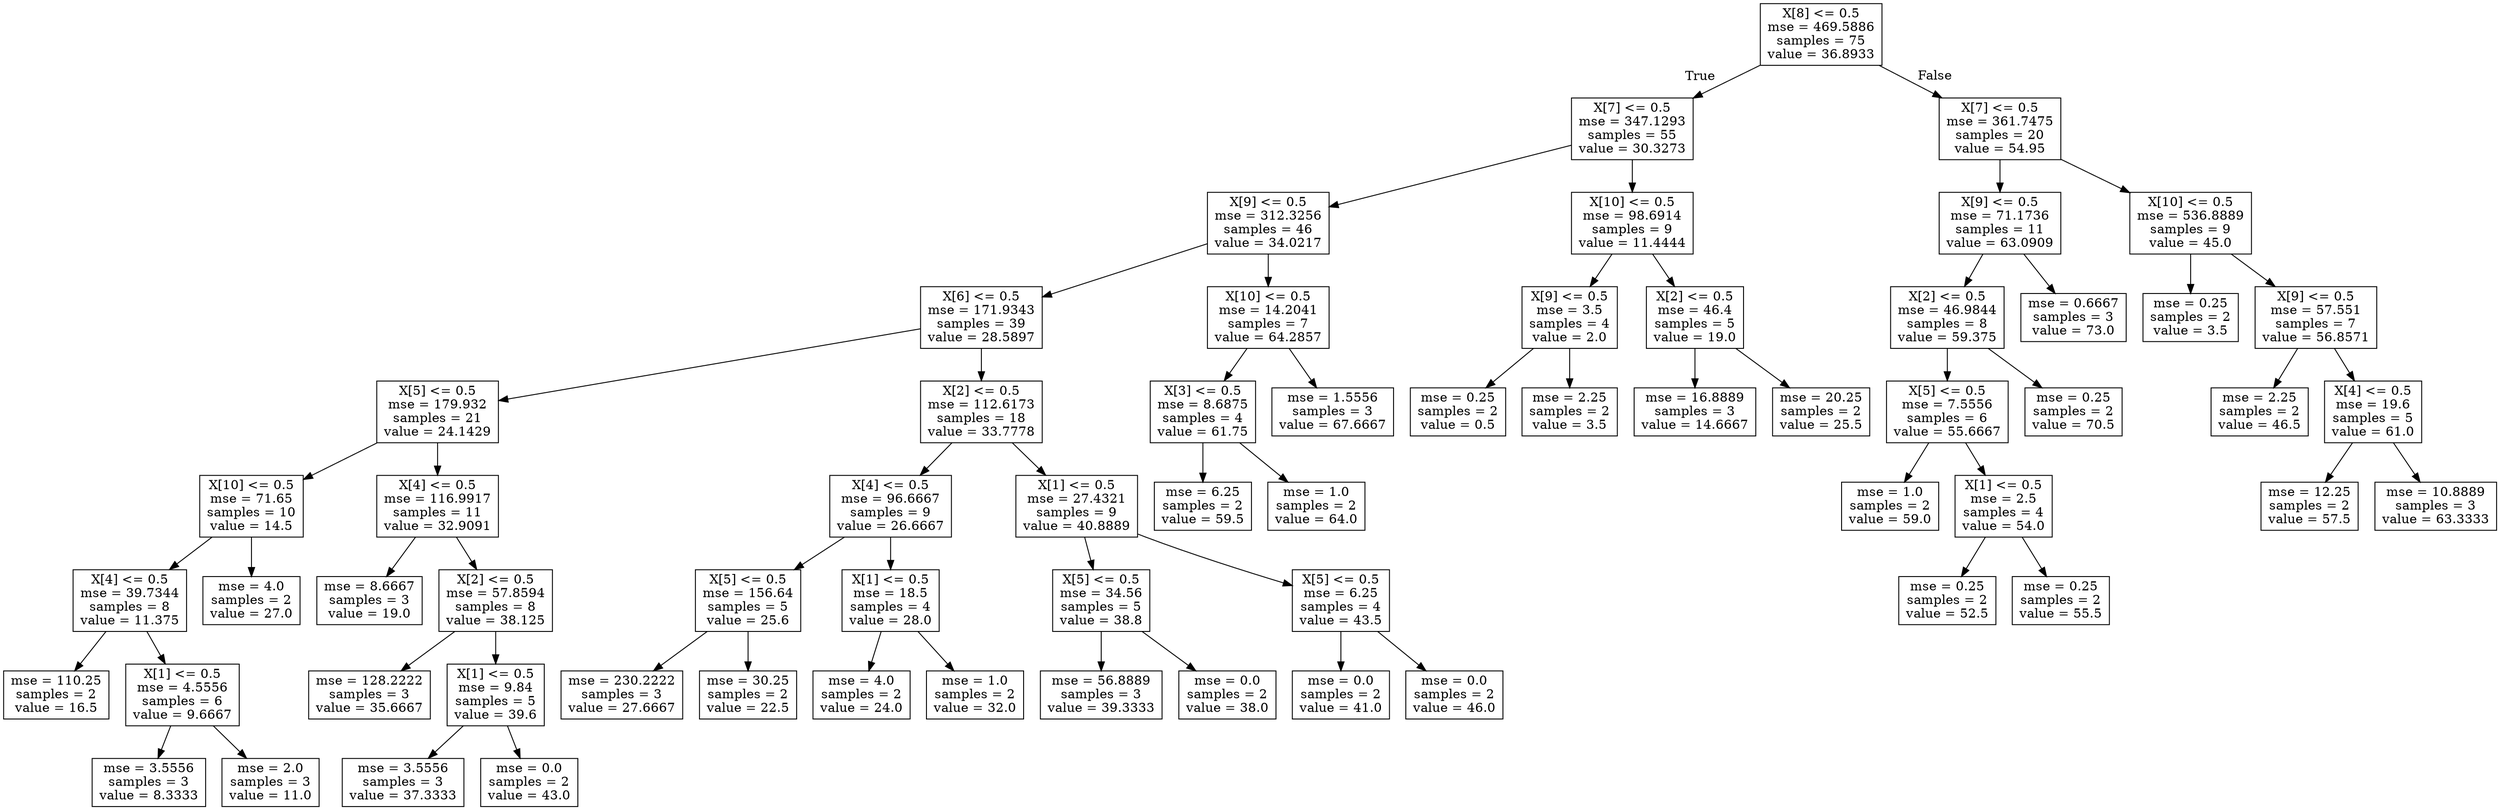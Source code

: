digraph Tree {
node [shape=box] ;
0 [label="X[8] <= 0.5\nmse = 469.5886\nsamples = 75\nvalue = 36.8933"] ;
1 [label="X[7] <= 0.5\nmse = 347.1293\nsamples = 55\nvalue = 30.3273"] ;
0 -> 1 [labeldistance=2.5, labelangle=45, headlabel="True"] ;
2 [label="X[9] <= 0.5\nmse = 312.3256\nsamples = 46\nvalue = 34.0217"] ;
1 -> 2 ;
3 [label="X[6] <= 0.5\nmse = 171.9343\nsamples = 39\nvalue = 28.5897"] ;
2 -> 3 ;
4 [label="X[5] <= 0.5\nmse = 179.932\nsamples = 21\nvalue = 24.1429"] ;
3 -> 4 ;
5 [label="X[10] <= 0.5\nmse = 71.65\nsamples = 10\nvalue = 14.5"] ;
4 -> 5 ;
6 [label="X[4] <= 0.5\nmse = 39.7344\nsamples = 8\nvalue = 11.375"] ;
5 -> 6 ;
7 [label="mse = 110.25\nsamples = 2\nvalue = 16.5"] ;
6 -> 7 ;
8 [label="X[1] <= 0.5\nmse = 4.5556\nsamples = 6\nvalue = 9.6667"] ;
6 -> 8 ;
9 [label="mse = 3.5556\nsamples = 3\nvalue = 8.3333"] ;
8 -> 9 ;
10 [label="mse = 2.0\nsamples = 3\nvalue = 11.0"] ;
8 -> 10 ;
11 [label="mse = 4.0\nsamples = 2\nvalue = 27.0"] ;
5 -> 11 ;
12 [label="X[4] <= 0.5\nmse = 116.9917\nsamples = 11\nvalue = 32.9091"] ;
4 -> 12 ;
13 [label="mse = 8.6667\nsamples = 3\nvalue = 19.0"] ;
12 -> 13 ;
14 [label="X[2] <= 0.5\nmse = 57.8594\nsamples = 8\nvalue = 38.125"] ;
12 -> 14 ;
15 [label="mse = 128.2222\nsamples = 3\nvalue = 35.6667"] ;
14 -> 15 ;
16 [label="X[1] <= 0.5\nmse = 9.84\nsamples = 5\nvalue = 39.6"] ;
14 -> 16 ;
17 [label="mse = 3.5556\nsamples = 3\nvalue = 37.3333"] ;
16 -> 17 ;
18 [label="mse = 0.0\nsamples = 2\nvalue = 43.0"] ;
16 -> 18 ;
19 [label="X[2] <= 0.5\nmse = 112.6173\nsamples = 18\nvalue = 33.7778"] ;
3 -> 19 ;
20 [label="X[4] <= 0.5\nmse = 96.6667\nsamples = 9\nvalue = 26.6667"] ;
19 -> 20 ;
21 [label="X[5] <= 0.5\nmse = 156.64\nsamples = 5\nvalue = 25.6"] ;
20 -> 21 ;
22 [label="mse = 230.2222\nsamples = 3\nvalue = 27.6667"] ;
21 -> 22 ;
23 [label="mse = 30.25\nsamples = 2\nvalue = 22.5"] ;
21 -> 23 ;
24 [label="X[1] <= 0.5\nmse = 18.5\nsamples = 4\nvalue = 28.0"] ;
20 -> 24 ;
25 [label="mse = 4.0\nsamples = 2\nvalue = 24.0"] ;
24 -> 25 ;
26 [label="mse = 1.0\nsamples = 2\nvalue = 32.0"] ;
24 -> 26 ;
27 [label="X[1] <= 0.5\nmse = 27.4321\nsamples = 9\nvalue = 40.8889"] ;
19 -> 27 ;
28 [label="X[5] <= 0.5\nmse = 34.56\nsamples = 5\nvalue = 38.8"] ;
27 -> 28 ;
29 [label="mse = 56.8889\nsamples = 3\nvalue = 39.3333"] ;
28 -> 29 ;
30 [label="mse = 0.0\nsamples = 2\nvalue = 38.0"] ;
28 -> 30 ;
31 [label="X[5] <= 0.5\nmse = 6.25\nsamples = 4\nvalue = 43.5"] ;
27 -> 31 ;
32 [label="mse = 0.0\nsamples = 2\nvalue = 41.0"] ;
31 -> 32 ;
33 [label="mse = 0.0\nsamples = 2\nvalue = 46.0"] ;
31 -> 33 ;
34 [label="X[10] <= 0.5\nmse = 14.2041\nsamples = 7\nvalue = 64.2857"] ;
2 -> 34 ;
35 [label="X[3] <= 0.5\nmse = 8.6875\nsamples = 4\nvalue = 61.75"] ;
34 -> 35 ;
36 [label="mse = 6.25\nsamples = 2\nvalue = 59.5"] ;
35 -> 36 ;
37 [label="mse = 1.0\nsamples = 2\nvalue = 64.0"] ;
35 -> 37 ;
38 [label="mse = 1.5556\nsamples = 3\nvalue = 67.6667"] ;
34 -> 38 ;
39 [label="X[10] <= 0.5\nmse = 98.6914\nsamples = 9\nvalue = 11.4444"] ;
1 -> 39 ;
40 [label="X[9] <= 0.5\nmse = 3.5\nsamples = 4\nvalue = 2.0"] ;
39 -> 40 ;
41 [label="mse = 0.25\nsamples = 2\nvalue = 0.5"] ;
40 -> 41 ;
42 [label="mse = 2.25\nsamples = 2\nvalue = 3.5"] ;
40 -> 42 ;
43 [label="X[2] <= 0.5\nmse = 46.4\nsamples = 5\nvalue = 19.0"] ;
39 -> 43 ;
44 [label="mse = 16.8889\nsamples = 3\nvalue = 14.6667"] ;
43 -> 44 ;
45 [label="mse = 20.25\nsamples = 2\nvalue = 25.5"] ;
43 -> 45 ;
46 [label="X[7] <= 0.5\nmse = 361.7475\nsamples = 20\nvalue = 54.95"] ;
0 -> 46 [labeldistance=2.5, labelangle=-45, headlabel="False"] ;
47 [label="X[9] <= 0.5\nmse = 71.1736\nsamples = 11\nvalue = 63.0909"] ;
46 -> 47 ;
48 [label="X[2] <= 0.5\nmse = 46.9844\nsamples = 8\nvalue = 59.375"] ;
47 -> 48 ;
49 [label="X[5] <= 0.5\nmse = 7.5556\nsamples = 6\nvalue = 55.6667"] ;
48 -> 49 ;
50 [label="mse = 1.0\nsamples = 2\nvalue = 59.0"] ;
49 -> 50 ;
51 [label="X[1] <= 0.5\nmse = 2.5\nsamples = 4\nvalue = 54.0"] ;
49 -> 51 ;
52 [label="mse = 0.25\nsamples = 2\nvalue = 52.5"] ;
51 -> 52 ;
53 [label="mse = 0.25\nsamples = 2\nvalue = 55.5"] ;
51 -> 53 ;
54 [label="mse = 0.25\nsamples = 2\nvalue = 70.5"] ;
48 -> 54 ;
55 [label="mse = 0.6667\nsamples = 3\nvalue = 73.0"] ;
47 -> 55 ;
56 [label="X[10] <= 0.5\nmse = 536.8889\nsamples = 9\nvalue = 45.0"] ;
46 -> 56 ;
57 [label="mse = 0.25\nsamples = 2\nvalue = 3.5"] ;
56 -> 57 ;
58 [label="X[9] <= 0.5\nmse = 57.551\nsamples = 7\nvalue = 56.8571"] ;
56 -> 58 ;
59 [label="mse = 2.25\nsamples = 2\nvalue = 46.5"] ;
58 -> 59 ;
60 [label="X[4] <= 0.5\nmse = 19.6\nsamples = 5\nvalue = 61.0"] ;
58 -> 60 ;
61 [label="mse = 12.25\nsamples = 2\nvalue = 57.5"] ;
60 -> 61 ;
62 [label="mse = 10.8889\nsamples = 3\nvalue = 63.3333"] ;
60 -> 62 ;
}